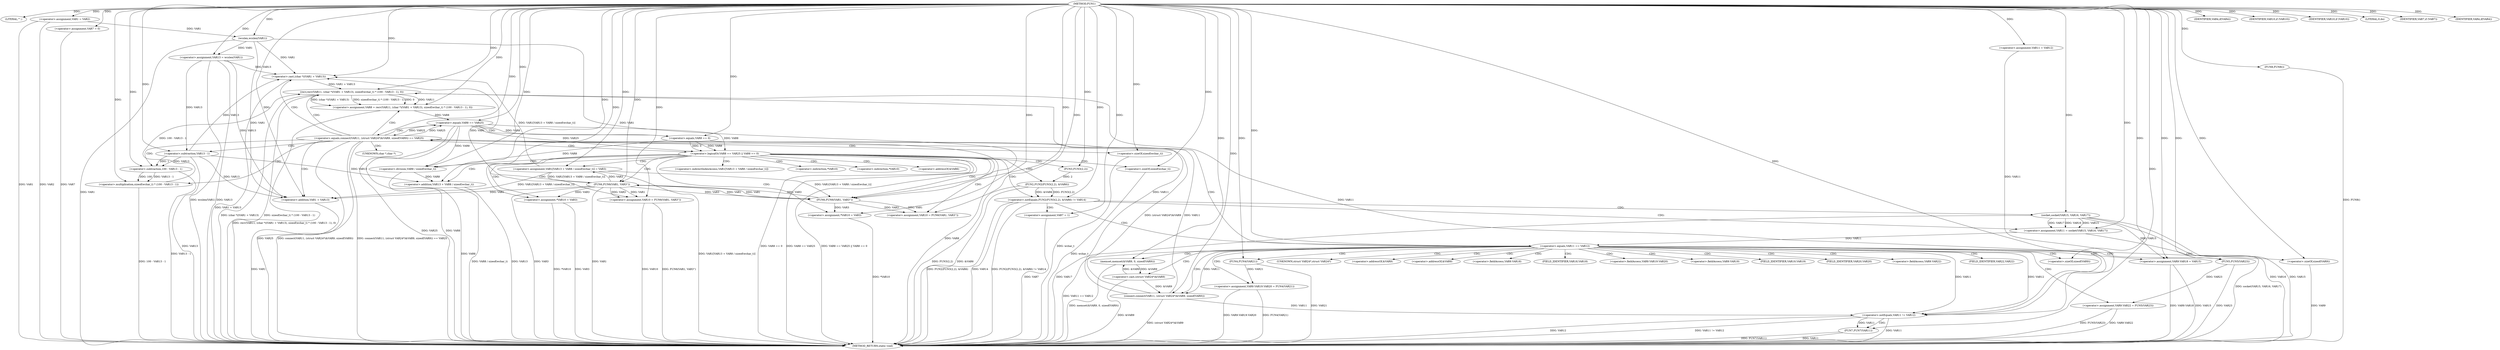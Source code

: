 digraph FUN1 {  
"1000100" [label = "(METHOD,FUN1)" ]
"1000271" [label = "(METHOD_RETURN,static void)" ]
"1000103" [label = "(LITERAL,\"\",)" ]
"1000104" [label = "(<operator>.assignment,VAR1 = VAR2)" ]
"1000108" [label = "(IDENTIFIER,VAR4,if(VAR4))" ]
"1000113" [label = "(<operator>.assignment,VAR7 = 0)" ]
"1000120" [label = "(<operator>.assignment,VAR11 = VAR12)" ]
"1000124" [label = "(<operator>.assignment,VAR13 = wcslen(VAR1))" ]
"1000126" [label = "(wcslen,wcslen(VAR1))" ]
"1000131" [label = "(<operator>.notEquals,FUN2(FUN3(2,2), &VAR6) != VAR14)" ]
"1000132" [label = "(FUN2,FUN2(FUN3(2,2), &VAR6))" ]
"1000133" [label = "(FUN3,FUN3(2,2))" ]
"1000141" [label = "(<operator>.assignment,VAR7 = 1)" ]
"1000144" [label = "(<operator>.assignment,VAR11 = socket(VAR15, VAR16, VAR17))" ]
"1000146" [label = "(socket,socket(VAR15, VAR16, VAR17))" ]
"1000151" [label = "(<operator>.equals,VAR11 == VAR12)" ]
"1000156" [label = "(memset,memset(&VAR9, 0, sizeof(VAR9)))" ]
"1000160" [label = "(<operator>.sizeOf,sizeof(VAR9))" ]
"1000162" [label = "(<operator>.assignment,VAR9.VAR18 = VAR15)" ]
"1000167" [label = "(<operator>.assignment,VAR9.VAR19.VAR20 = FUN4(VAR21))" ]
"1000173" [label = "(FUN4,FUN4(VAR21))" ]
"1000175" [label = "(<operator>.assignment,VAR9.VAR22 = FUN5(VAR23))" ]
"1000179" [label = "(FUN5,FUN5(VAR23))" ]
"1000182" [label = "(<operator>.equals,connect(VAR11, (struct VAR24*)&VAR9, sizeof(VAR9)) == VAR25)" ]
"1000183" [label = "(connect,connect(VAR11, (struct VAR24*)&VAR9, sizeof(VAR9)))" ]
"1000185" [label = "(<operator>.cast,(struct VAR24*)&VAR9)" ]
"1000189" [label = "(<operator>.sizeOf,sizeof(VAR9))" ]
"1000194" [label = "(<operator>.assignment,VAR8 = recv(VAR11, (char *)(VAR1 + VAR13), sizeof(wchar_t) * (100 - VAR13 - 1), 0))" ]
"1000196" [label = "(recv,recv(VAR11, (char *)(VAR1 + VAR13), sizeof(wchar_t) * (100 - VAR13 - 1), 0))" ]
"1000198" [label = "(<operator>.cast,(char *)(VAR1 + VAR13))" ]
"1000200" [label = "(<operator>.addition,VAR1 + VAR13)" ]
"1000203" [label = "(<operator>.multiplication,sizeof(wchar_t) * (100 - VAR13 - 1))" ]
"1000204" [label = "(<operator>.sizeOf,sizeof(wchar_t))" ]
"1000206" [label = "(<operator>.subtraction,100 - VAR13 - 1)" ]
"1000208" [label = "(<operator>.subtraction,VAR13 - 1)" ]
"1000213" [label = "(<operator>.logicalOr,VAR8 == VAR25 || VAR8 == 0)" ]
"1000214" [label = "(<operator>.equals,VAR8 == VAR25)" ]
"1000217" [label = "(<operator>.equals,VAR8 == 0)" ]
"1000222" [label = "(<operator>.assignment,VAR1[VAR13 + VAR8 / sizeof(wchar_t)] = VAR3)" ]
"1000225" [label = "(<operator>.addition,VAR13 + VAR8 / sizeof(wchar_t))" ]
"1000227" [label = "(<operator>.division,VAR8 / sizeof(wchar_t))" ]
"1000229" [label = "(<operator>.sizeOf,sizeof(wchar_t))" ]
"1000232" [label = "(<operator>.assignment,VAR10 = FUN6(VAR1, VAR3''))" ]
"1000234" [label = "(FUN6,FUN6(VAR1, VAR3''))" ]
"1000238" [label = "(IDENTIFIER,VAR10,if (VAR10))" ]
"1000240" [label = "(<operator>.assignment,*VAR10 = VAR3)" ]
"1000244" [label = "(<operator>.assignment,VAR10 = FUN6(VAR1, VAR3''))" ]
"1000246" [label = "(FUN6,FUN6(VAR1, VAR3''))" ]
"1000250" [label = "(IDENTIFIER,VAR10,if (VAR10))" ]
"1000252" [label = "(<operator>.assignment,*VAR10 = VAR3)" ]
"1000256" [label = "(LITERAL,0,do)" ]
"1000258" [label = "(<operator>.notEquals,VAR11 != VAR12)" ]
"1000262" [label = "(FUN7,FUN7(VAR11))" ]
"1000265" [label = "(IDENTIFIER,VAR7,if (VAR7))" ]
"1000267" [label = "(FUN8,FUN8())" ]
"1000269" [label = "(IDENTIFIER,VAR4,if(VAR4))" ]
"1000136" [label = "(<operator>.addressOf,&VAR6)" ]
"1000157" [label = "(<operator>.addressOf,&VAR9)" ]
"1000163" [label = "(<operator>.fieldAccess,VAR9.VAR18)" ]
"1000165" [label = "(FIELD_IDENTIFIER,VAR18,VAR18)" ]
"1000168" [label = "(<operator>.fieldAccess,VAR9.VAR19.VAR20)" ]
"1000169" [label = "(<operator>.fieldAccess,VAR9.VAR19)" ]
"1000171" [label = "(FIELD_IDENTIFIER,VAR19,VAR19)" ]
"1000172" [label = "(FIELD_IDENTIFIER,VAR20,VAR20)" ]
"1000176" [label = "(<operator>.fieldAccess,VAR9.VAR22)" ]
"1000178" [label = "(FIELD_IDENTIFIER,VAR22,VAR22)" ]
"1000186" [label = "(UNKNOWN,struct VAR24*,struct VAR24*)" ]
"1000187" [label = "(<operator>.addressOf,&VAR9)" ]
"1000199" [label = "(UNKNOWN,char *,char *)" ]
"1000223" [label = "(<operator>.indirectIndexAccess,VAR1[VAR13 + VAR8 / sizeof(wchar_t)])" ]
"1000241" [label = "(<operator>.indirection,*VAR10)" ]
"1000253" [label = "(<operator>.indirection,*VAR10)" ]
  "1000183" -> "1000271"  [ label = "DDG: (struct VAR24*)&VAR9"] 
  "1000151" -> "1000271"  [ label = "DDG: VAR11 == VAR12"] 
  "1000162" -> "1000271"  [ label = "DDG: VAR15"] 
  "1000126" -> "1000271"  [ label = "DDG: VAR1"] 
  "1000132" -> "1000271"  [ label = "DDG: FUN3(2,2)"] 
  "1000262" -> "1000271"  [ label = "DDG: FUN7(VAR11)"] 
  "1000182" -> "1000271"  [ label = "DDG: connect(VAR11, (struct VAR24*)&VAR9, sizeof(VAR9)) == VAR25"] 
  "1000258" -> "1000271"  [ label = "DDG: VAR11"] 
  "1000246" -> "1000271"  [ label = "DDG: VAR3"] 
  "1000167" -> "1000271"  [ label = "DDG: VAR9.VAR19.VAR20"] 
  "1000258" -> "1000271"  [ label = "DDG: VAR12"] 
  "1000124" -> "1000271"  [ label = "DDG: wcslen(VAR1)"] 
  "1000185" -> "1000271"  [ label = "DDG: &VAR9"] 
  "1000141" -> "1000271"  [ label = "DDG: VAR7"] 
  "1000124" -> "1000271"  [ label = "DDG: VAR13"] 
  "1000200" -> "1000271"  [ label = "DDG: VAR1"] 
  "1000225" -> "1000271"  [ label = "DDG: VAR8 / sizeof(wchar_t)"] 
  "1000222" -> "1000271"  [ label = "DDG: VAR1[VAR13 + VAR8 / sizeof(wchar_t)]"] 
  "1000208" -> "1000271"  [ label = "DDG: VAR13"] 
  "1000252" -> "1000271"  [ label = "DDG: *VAR10"] 
  "1000189" -> "1000271"  [ label = "DDG: VAR9"] 
  "1000198" -> "1000271"  [ label = "DDG: VAR1 + VAR13"] 
  "1000214" -> "1000271"  [ label = "DDG: VAR25"] 
  "1000175" -> "1000271"  [ label = "DDG: FUN5(VAR23)"] 
  "1000252" -> "1000271"  [ label = "DDG: VAR3"] 
  "1000104" -> "1000271"  [ label = "DDG: VAR1"] 
  "1000225" -> "1000271"  [ label = "DDG: VAR13"] 
  "1000213" -> "1000271"  [ label = "DDG: VAR8 == 0"] 
  "1000113" -> "1000271"  [ label = "DDG: VAR7"] 
  "1000227" -> "1000271"  [ label = "DDG: VAR8"] 
  "1000213" -> "1000271"  [ label = "DDG: VAR8 == VAR25"] 
  "1000203" -> "1000271"  [ label = "DDG: 100 - VAR13 - 1"] 
  "1000131" -> "1000271"  [ label = "DDG: FUN2(FUN3(2,2), &VAR6)"] 
  "1000267" -> "1000271"  [ label = "DDG: FUN8()"] 
  "1000182" -> "1000271"  [ label = "DDG: VAR25"] 
  "1000262" -> "1000271"  [ label = "DDG: VAR11"] 
  "1000179" -> "1000271"  [ label = "DDG: VAR23"] 
  "1000217" -> "1000271"  [ label = "DDG: VAR8"] 
  "1000196" -> "1000271"  [ label = "DDG: sizeof(wchar_t) * (100 - VAR13 - 1)"] 
  "1000206" -> "1000271"  [ label = "DDG: VAR13 - 1"] 
  "1000146" -> "1000271"  [ label = "DDG: VAR17"] 
  "1000258" -> "1000271"  [ label = "DDG: VAR11 != VAR12"] 
  "1000146" -> "1000271"  [ label = "DDG: VAR16"] 
  "1000175" -> "1000271"  [ label = "DDG: VAR9.VAR22"] 
  "1000213" -> "1000271"  [ label = "DDG: VAR8 == VAR25 || VAR8 == 0"] 
  "1000167" -> "1000271"  [ label = "DDG: FUN4(VAR21)"] 
  "1000229" -> "1000271"  [ label = "DDG: wchar_t"] 
  "1000132" -> "1000271"  [ label = "DDG: &VAR6"] 
  "1000214" -> "1000271"  [ label = "DDG: VAR8"] 
  "1000156" -> "1000271"  [ label = "DDG: memset(&VAR9, 0, sizeof(VAR9))"] 
  "1000131" -> "1000271"  [ label = "DDG: VAR14"] 
  "1000204" -> "1000271"  [ label = "DDG: wchar_t"] 
  "1000244" -> "1000271"  [ label = "DDG: VAR10"] 
  "1000162" -> "1000271"  [ label = "DDG: VAR9.VAR18"] 
  "1000194" -> "1000271"  [ label = "DDG: recv(VAR11, (char *)(VAR1 + VAR13), sizeof(wchar_t) * (100 - VAR13 - 1), 0)"] 
  "1000244" -> "1000271"  [ label = "DDG: FUN6(VAR1, VAR3'')"] 
  "1000144" -> "1000271"  [ label = "DDG: socket(VAR15, VAR16, VAR17)"] 
  "1000240" -> "1000271"  [ label = "DDG: *VAR10"] 
  "1000146" -> "1000271"  [ label = "DDG: VAR15"] 
  "1000182" -> "1000271"  [ label = "DDG: connect(VAR11, (struct VAR24*)&VAR9, sizeof(VAR9))"] 
  "1000173" -> "1000271"  [ label = "DDG: VAR21"] 
  "1000104" -> "1000271"  [ label = "DDG: VAR2"] 
  "1000246" -> "1000271"  [ label = "DDG: VAR1"] 
  "1000131" -> "1000271"  [ label = "DDG: FUN2(FUN3(2,2), &VAR6) != VAR14"] 
  "1000196" -> "1000271"  [ label = "DDG: (char *)(VAR1 + VAR13)"] 
  "1000100" -> "1000103"  [ label = "DDG: "] 
  "1000100" -> "1000104"  [ label = "DDG: "] 
  "1000100" -> "1000108"  [ label = "DDG: "] 
  "1000100" -> "1000113"  [ label = "DDG: "] 
  "1000100" -> "1000120"  [ label = "DDG: "] 
  "1000126" -> "1000124"  [ label = "DDG: VAR1"] 
  "1000100" -> "1000124"  [ label = "DDG: "] 
  "1000104" -> "1000126"  [ label = "DDG: VAR1"] 
  "1000100" -> "1000126"  [ label = "DDG: "] 
  "1000132" -> "1000131"  [ label = "DDG: FUN3(2,2)"] 
  "1000132" -> "1000131"  [ label = "DDG: &VAR6"] 
  "1000133" -> "1000132"  [ label = "DDG: 2"] 
  "1000100" -> "1000133"  [ label = "DDG: "] 
  "1000100" -> "1000131"  [ label = "DDG: "] 
  "1000100" -> "1000141"  [ label = "DDG: "] 
  "1000146" -> "1000144"  [ label = "DDG: VAR15"] 
  "1000146" -> "1000144"  [ label = "DDG: VAR16"] 
  "1000146" -> "1000144"  [ label = "DDG: VAR17"] 
  "1000100" -> "1000144"  [ label = "DDG: "] 
  "1000100" -> "1000146"  [ label = "DDG: "] 
  "1000144" -> "1000151"  [ label = "DDG: VAR11"] 
  "1000100" -> "1000151"  [ label = "DDG: "] 
  "1000185" -> "1000156"  [ label = "DDG: &VAR9"] 
  "1000100" -> "1000156"  [ label = "DDG: "] 
  "1000100" -> "1000160"  [ label = "DDG: "] 
  "1000146" -> "1000162"  [ label = "DDG: VAR15"] 
  "1000100" -> "1000162"  [ label = "DDG: "] 
  "1000173" -> "1000167"  [ label = "DDG: VAR21"] 
  "1000100" -> "1000173"  [ label = "DDG: "] 
  "1000179" -> "1000175"  [ label = "DDG: VAR23"] 
  "1000100" -> "1000179"  [ label = "DDG: "] 
  "1000183" -> "1000182"  [ label = "DDG: VAR11"] 
  "1000183" -> "1000182"  [ label = "DDG: (struct VAR24*)&VAR9"] 
  "1000151" -> "1000183"  [ label = "DDG: VAR11"] 
  "1000100" -> "1000183"  [ label = "DDG: "] 
  "1000185" -> "1000183"  [ label = "DDG: &VAR9"] 
  "1000156" -> "1000185"  [ label = "DDG: &VAR9"] 
  "1000100" -> "1000189"  [ label = "DDG: "] 
  "1000214" -> "1000182"  [ label = "DDG: VAR25"] 
  "1000100" -> "1000182"  [ label = "DDG: "] 
  "1000196" -> "1000194"  [ label = "DDG: VAR11"] 
  "1000196" -> "1000194"  [ label = "DDG: (char *)(VAR1 + VAR13)"] 
  "1000196" -> "1000194"  [ label = "DDG: sizeof(wchar_t) * (100 - VAR13 - 1)"] 
  "1000196" -> "1000194"  [ label = "DDG: 0"] 
  "1000100" -> "1000194"  [ label = "DDG: "] 
  "1000183" -> "1000196"  [ label = "DDG: VAR11"] 
  "1000100" -> "1000196"  [ label = "DDG: "] 
  "1000198" -> "1000196"  [ label = "DDG: VAR1 + VAR13"] 
  "1000222" -> "1000198"  [ label = "DDG: VAR1[VAR13 + VAR8 / sizeof(wchar_t)]"] 
  "1000126" -> "1000198"  [ label = "DDG: VAR1"] 
  "1000246" -> "1000198"  [ label = "DDG: VAR1"] 
  "1000100" -> "1000198"  [ label = "DDG: "] 
  "1000124" -> "1000198"  [ label = "DDG: VAR13"] 
  "1000208" -> "1000198"  [ label = "DDG: VAR13"] 
  "1000222" -> "1000200"  [ label = "DDG: VAR1[VAR13 + VAR8 / sizeof(wchar_t)]"] 
  "1000126" -> "1000200"  [ label = "DDG: VAR1"] 
  "1000246" -> "1000200"  [ label = "DDG: VAR1"] 
  "1000100" -> "1000200"  [ label = "DDG: "] 
  "1000124" -> "1000200"  [ label = "DDG: VAR13"] 
  "1000208" -> "1000200"  [ label = "DDG: VAR13"] 
  "1000203" -> "1000196"  [ label = "DDG: 100 - VAR13 - 1"] 
  "1000100" -> "1000203"  [ label = "DDG: "] 
  "1000100" -> "1000204"  [ label = "DDG: "] 
  "1000206" -> "1000203"  [ label = "DDG: 100"] 
  "1000206" -> "1000203"  [ label = "DDG: VAR13 - 1"] 
  "1000100" -> "1000206"  [ label = "DDG: "] 
  "1000208" -> "1000206"  [ label = "DDG: VAR13"] 
  "1000208" -> "1000206"  [ label = "DDG: 1"] 
  "1000100" -> "1000208"  [ label = "DDG: "] 
  "1000124" -> "1000208"  [ label = "DDG: VAR13"] 
  "1000214" -> "1000213"  [ label = "DDG: VAR8"] 
  "1000214" -> "1000213"  [ label = "DDG: VAR25"] 
  "1000194" -> "1000214"  [ label = "DDG: VAR8"] 
  "1000100" -> "1000214"  [ label = "DDG: "] 
  "1000182" -> "1000214"  [ label = "DDG: VAR25"] 
  "1000217" -> "1000213"  [ label = "DDG: VAR8"] 
  "1000217" -> "1000213"  [ label = "DDG: 0"] 
  "1000214" -> "1000217"  [ label = "DDG: VAR8"] 
  "1000100" -> "1000217"  [ label = "DDG: "] 
  "1000246" -> "1000222"  [ label = "DDG: VAR3"] 
  "1000100" -> "1000222"  [ label = "DDG: "] 
  "1000208" -> "1000225"  [ label = "DDG: VAR13"] 
  "1000100" -> "1000225"  [ label = "DDG: "] 
  "1000227" -> "1000225"  [ label = "DDG: VAR8"] 
  "1000217" -> "1000227"  [ label = "DDG: VAR8"] 
  "1000214" -> "1000227"  [ label = "DDG: VAR8"] 
  "1000100" -> "1000227"  [ label = "DDG: "] 
  "1000100" -> "1000229"  [ label = "DDG: "] 
  "1000234" -> "1000232"  [ label = "DDG: VAR1"] 
  "1000234" -> "1000232"  [ label = "DDG: VAR3"] 
  "1000100" -> "1000232"  [ label = "DDG: "] 
  "1000222" -> "1000234"  [ label = "DDG: VAR1[VAR13 + VAR8 / sizeof(wchar_t)]"] 
  "1000100" -> "1000234"  [ label = "DDG: "] 
  "1000126" -> "1000234"  [ label = "DDG: VAR1"] 
  "1000246" -> "1000234"  [ label = "DDG: VAR1"] 
  "1000246" -> "1000234"  [ label = "DDG: VAR3"] 
  "1000100" -> "1000238"  [ label = "DDG: "] 
  "1000234" -> "1000240"  [ label = "DDG: VAR3"] 
  "1000100" -> "1000240"  [ label = "DDG: "] 
  "1000246" -> "1000244"  [ label = "DDG: VAR1"] 
  "1000246" -> "1000244"  [ label = "DDG: VAR3"] 
  "1000100" -> "1000244"  [ label = "DDG: "] 
  "1000222" -> "1000246"  [ label = "DDG: VAR1[VAR13 + VAR8 / sizeof(wchar_t)]"] 
  "1000234" -> "1000246"  [ label = "DDG: VAR1"] 
  "1000100" -> "1000246"  [ label = "DDG: "] 
  "1000234" -> "1000246"  [ label = "DDG: VAR3"] 
  "1000100" -> "1000250"  [ label = "DDG: "] 
  "1000246" -> "1000252"  [ label = "DDG: VAR3"] 
  "1000100" -> "1000252"  [ label = "DDG: "] 
  "1000100" -> "1000256"  [ label = "DDG: "] 
  "1000120" -> "1000258"  [ label = "DDG: VAR11"] 
  "1000196" -> "1000258"  [ label = "DDG: VAR11"] 
  "1000183" -> "1000258"  [ label = "DDG: VAR11"] 
  "1000151" -> "1000258"  [ label = "DDG: VAR11"] 
  "1000100" -> "1000258"  [ label = "DDG: "] 
  "1000151" -> "1000258"  [ label = "DDG: VAR12"] 
  "1000258" -> "1000262"  [ label = "DDG: VAR11"] 
  "1000100" -> "1000262"  [ label = "DDG: "] 
  "1000100" -> "1000265"  [ label = "DDG: "] 
  "1000100" -> "1000267"  [ label = "DDG: "] 
  "1000100" -> "1000269"  [ label = "DDG: "] 
  "1000131" -> "1000141"  [ label = "CDG: "] 
  "1000131" -> "1000144"  [ label = "CDG: "] 
  "1000131" -> "1000151"  [ label = "CDG: "] 
  "1000131" -> "1000146"  [ label = "CDG: "] 
  "1000151" -> "1000156"  [ label = "CDG: "] 
  "1000151" -> "1000182"  [ label = "CDG: "] 
  "1000151" -> "1000183"  [ label = "CDG: "] 
  "1000151" -> "1000165"  [ label = "CDG: "] 
  "1000151" -> "1000157"  [ label = "CDG: "] 
  "1000151" -> "1000167"  [ label = "CDG: "] 
  "1000151" -> "1000175"  [ label = "CDG: "] 
  "1000151" -> "1000160"  [ label = "CDG: "] 
  "1000151" -> "1000179"  [ label = "CDG: "] 
  "1000151" -> "1000176"  [ label = "CDG: "] 
  "1000151" -> "1000187"  [ label = "CDG: "] 
  "1000151" -> "1000185"  [ label = "CDG: "] 
  "1000151" -> "1000186"  [ label = "CDG: "] 
  "1000151" -> "1000172"  [ label = "CDG: "] 
  "1000151" -> "1000189"  [ label = "CDG: "] 
  "1000151" -> "1000169"  [ label = "CDG: "] 
  "1000151" -> "1000163"  [ label = "CDG: "] 
  "1000151" -> "1000168"  [ label = "CDG: "] 
  "1000151" -> "1000178"  [ label = "CDG: "] 
  "1000151" -> "1000173"  [ label = "CDG: "] 
  "1000151" -> "1000171"  [ label = "CDG: "] 
  "1000151" -> "1000162"  [ label = "CDG: "] 
  "1000182" -> "1000200"  [ label = "CDG: "] 
  "1000182" -> "1000208"  [ label = "CDG: "] 
  "1000182" -> "1000199"  [ label = "CDG: "] 
  "1000182" -> "1000204"  [ label = "CDG: "] 
  "1000182" -> "1000206"  [ label = "CDG: "] 
  "1000182" -> "1000214"  [ label = "CDG: "] 
  "1000182" -> "1000194"  [ label = "CDG: "] 
  "1000182" -> "1000198"  [ label = "CDG: "] 
  "1000182" -> "1000213"  [ label = "CDG: "] 
  "1000182" -> "1000196"  [ label = "CDG: "] 
  "1000182" -> "1000203"  [ label = "CDG: "] 
  "1000213" -> "1000227"  [ label = "CDG: "] 
  "1000213" -> "1000244"  [ label = "CDG: "] 
  "1000213" -> "1000222"  [ label = "CDG: "] 
  "1000213" -> "1000232"  [ label = "CDG: "] 
  "1000213" -> "1000246"  [ label = "CDG: "] 
  "1000213" -> "1000229"  [ label = "CDG: "] 
  "1000213" -> "1000234"  [ label = "CDG: "] 
  "1000213" -> "1000225"  [ label = "CDG: "] 
  "1000213" -> "1000223"  [ label = "CDG: "] 
  "1000213" -> "1000240"  [ label = "CDG: "] 
  "1000213" -> "1000241"  [ label = "CDG: "] 
  "1000213" -> "1000253"  [ label = "CDG: "] 
  "1000213" -> "1000252"  [ label = "CDG: "] 
  "1000213" -> "1000133"  [ label = "CDG: "] 
  "1000213" -> "1000132"  [ label = "CDG: "] 
  "1000213" -> "1000136"  [ label = "CDG: "] 
  "1000213" -> "1000131"  [ label = "CDG: "] 
  "1000214" -> "1000217"  [ label = "CDG: "] 
  "1000258" -> "1000262"  [ label = "CDG: "] 
}
